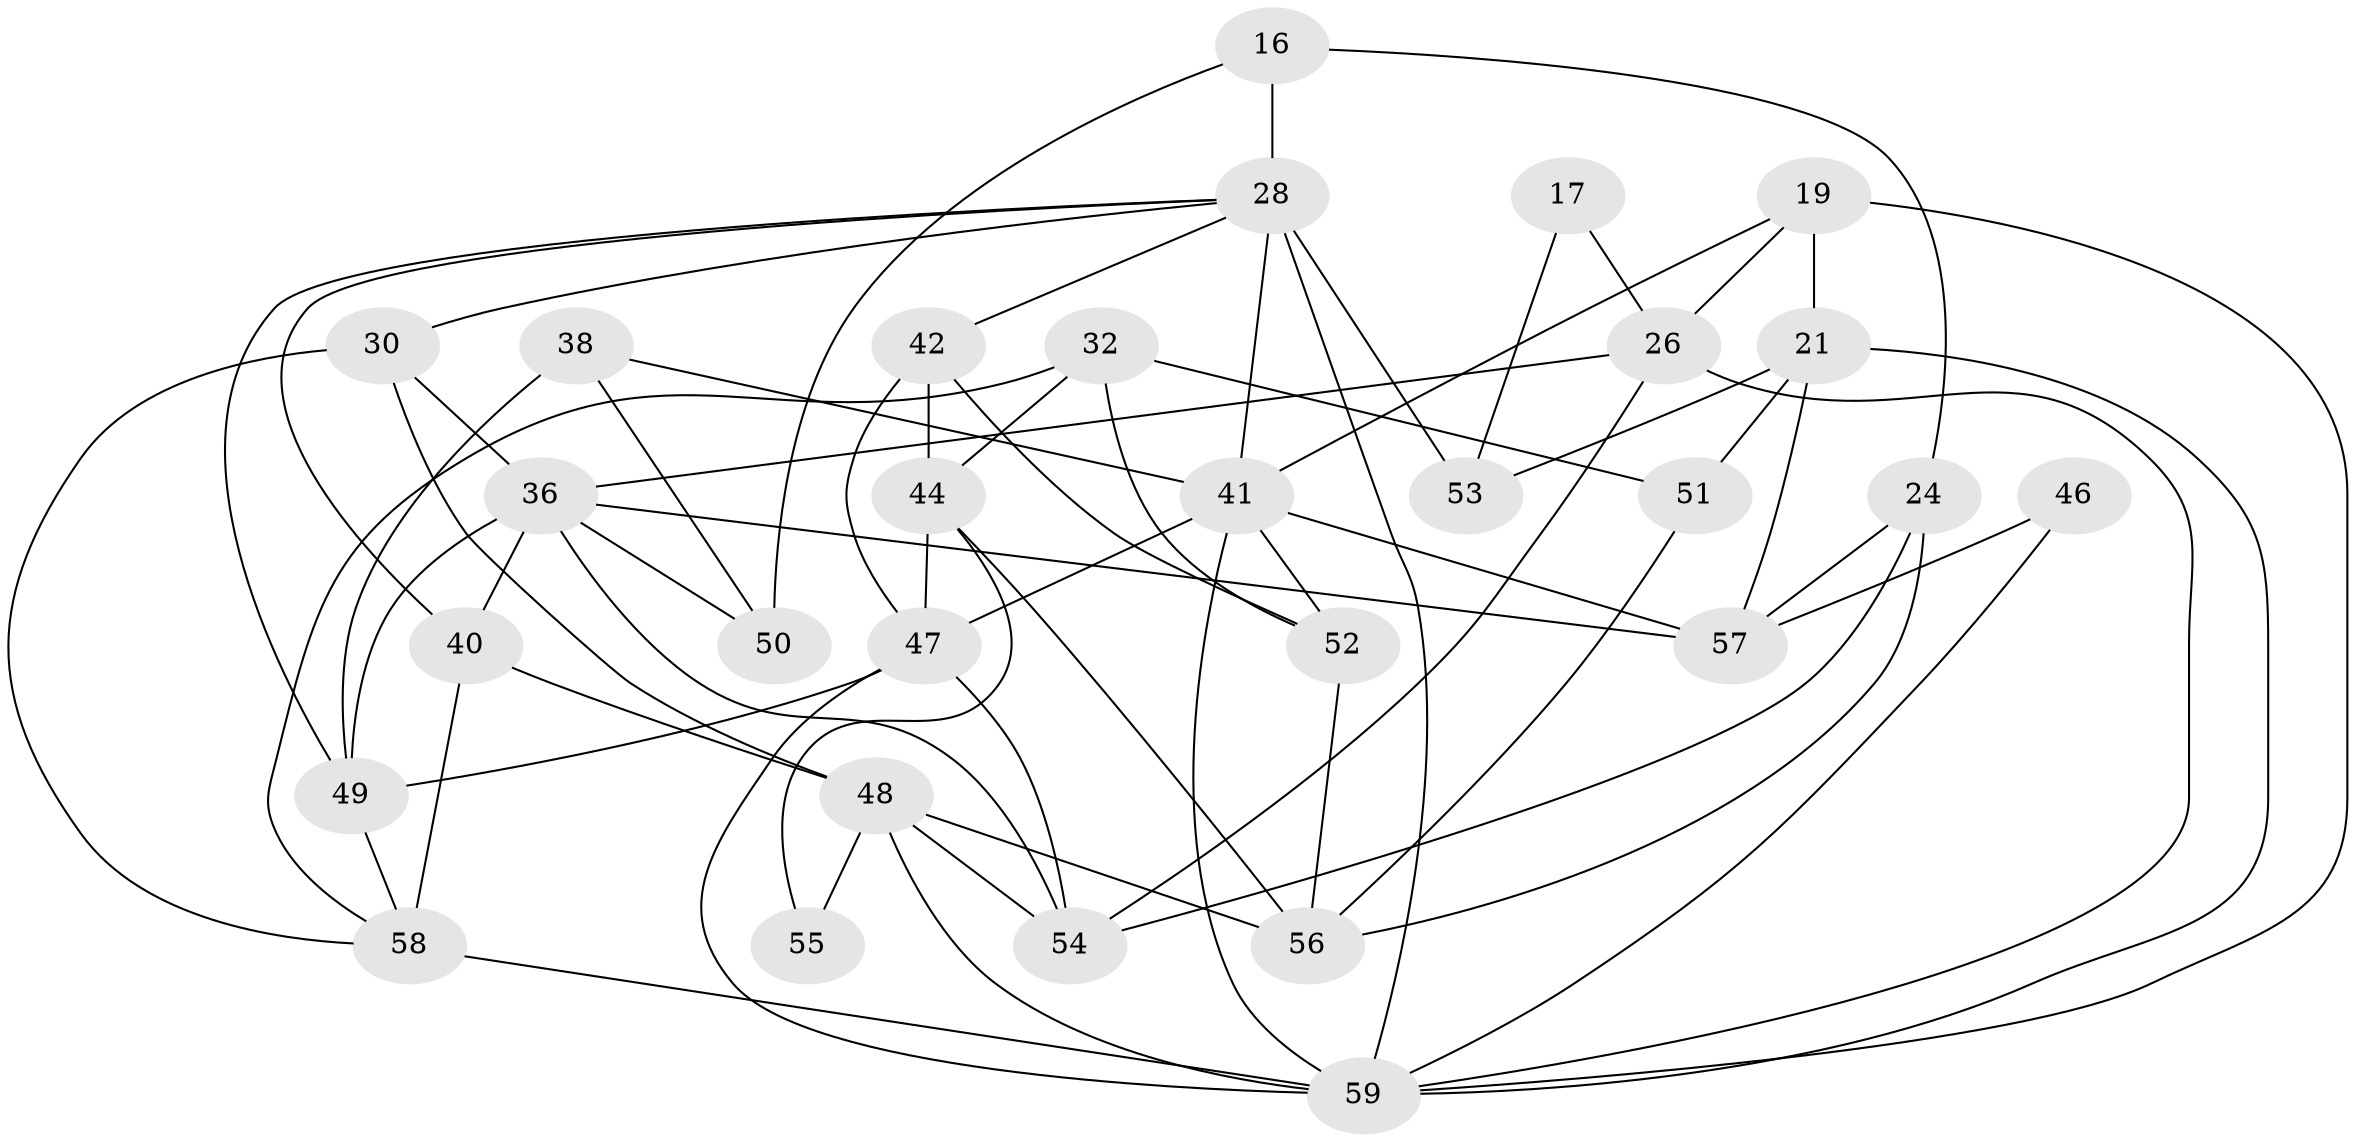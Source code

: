 // original degree distribution, {2: 0.11864406779661017, 5: 0.2711864406779661, 4: 0.3728813559322034, 3: 0.1694915254237288, 6: 0.06779661016949153}
// Generated by graph-tools (version 1.1) at 2025/02/03/05/25 17:02:39]
// undirected, 29 vertices, 66 edges
graph export_dot {
graph [start="1"]
  node [color=gray90,style=filled];
  16 [super="+15"];
  17;
  19;
  21 [super="+9+2"];
  24;
  26 [super="+13+3"];
  28 [super="+14"];
  30;
  32;
  36 [super="+27"];
  38;
  40;
  41 [super="+29"];
  42 [super="+4"];
  44 [super="+23"];
  46;
  47 [super="+39"];
  48 [super="+25"];
  49 [super="+35+45"];
  50;
  51;
  52;
  53;
  54 [super="+12"];
  55;
  56 [super="+5"];
  57 [super="+43"];
  58 [super="+34"];
  59 [super="+11+37"];
  16 -- 24;
  16 -- 50;
  16 -- 28;
  17 -- 53;
  17 -- 26;
  19 -- 26;
  19 -- 21 [weight=2];
  19 -- 59;
  19 -- 41;
  21 -- 51 [weight=2];
  21 -- 53 [weight=2];
  21 -- 57 [weight=2];
  21 -- 59;
  24 -- 57;
  24 -- 54 [weight=2];
  24 -- 56;
  26 -- 36;
  26 -- 54 [weight=3];
  26 -- 59;
  28 -- 53 [weight=2];
  28 -- 49;
  28 -- 40;
  28 -- 42;
  28 -- 30;
  28 -- 59 [weight=3];
  28 -- 41;
  30 -- 36;
  30 -- 48 [weight=2];
  30 -- 58;
  32 -- 52;
  32 -- 51;
  32 -- 44;
  32 -- 58;
  36 -- 50;
  36 -- 54;
  36 -- 40;
  36 -- 57 [weight=2];
  36 -- 49;
  38 -- 49 [weight=2];
  38 -- 50;
  38 -- 41;
  40 -- 58;
  40 -- 48;
  41 -- 52;
  41 -- 47;
  41 -- 59;
  41 -- 57;
  42 -- 52;
  42 -- 44 [weight=2];
  42 -- 47;
  44 -- 56;
  44 -- 55;
  44 -- 47 [weight=2];
  46 -- 59;
  46 -- 57;
  47 -- 54 [weight=3];
  47 -- 49 [weight=2];
  47 -- 59 [weight=3];
  48 -- 54;
  48 -- 55;
  48 -- 59;
  48 -- 56;
  49 -- 58;
  51 -- 56;
  52 -- 56;
  58 -- 59 [weight=2];
}
